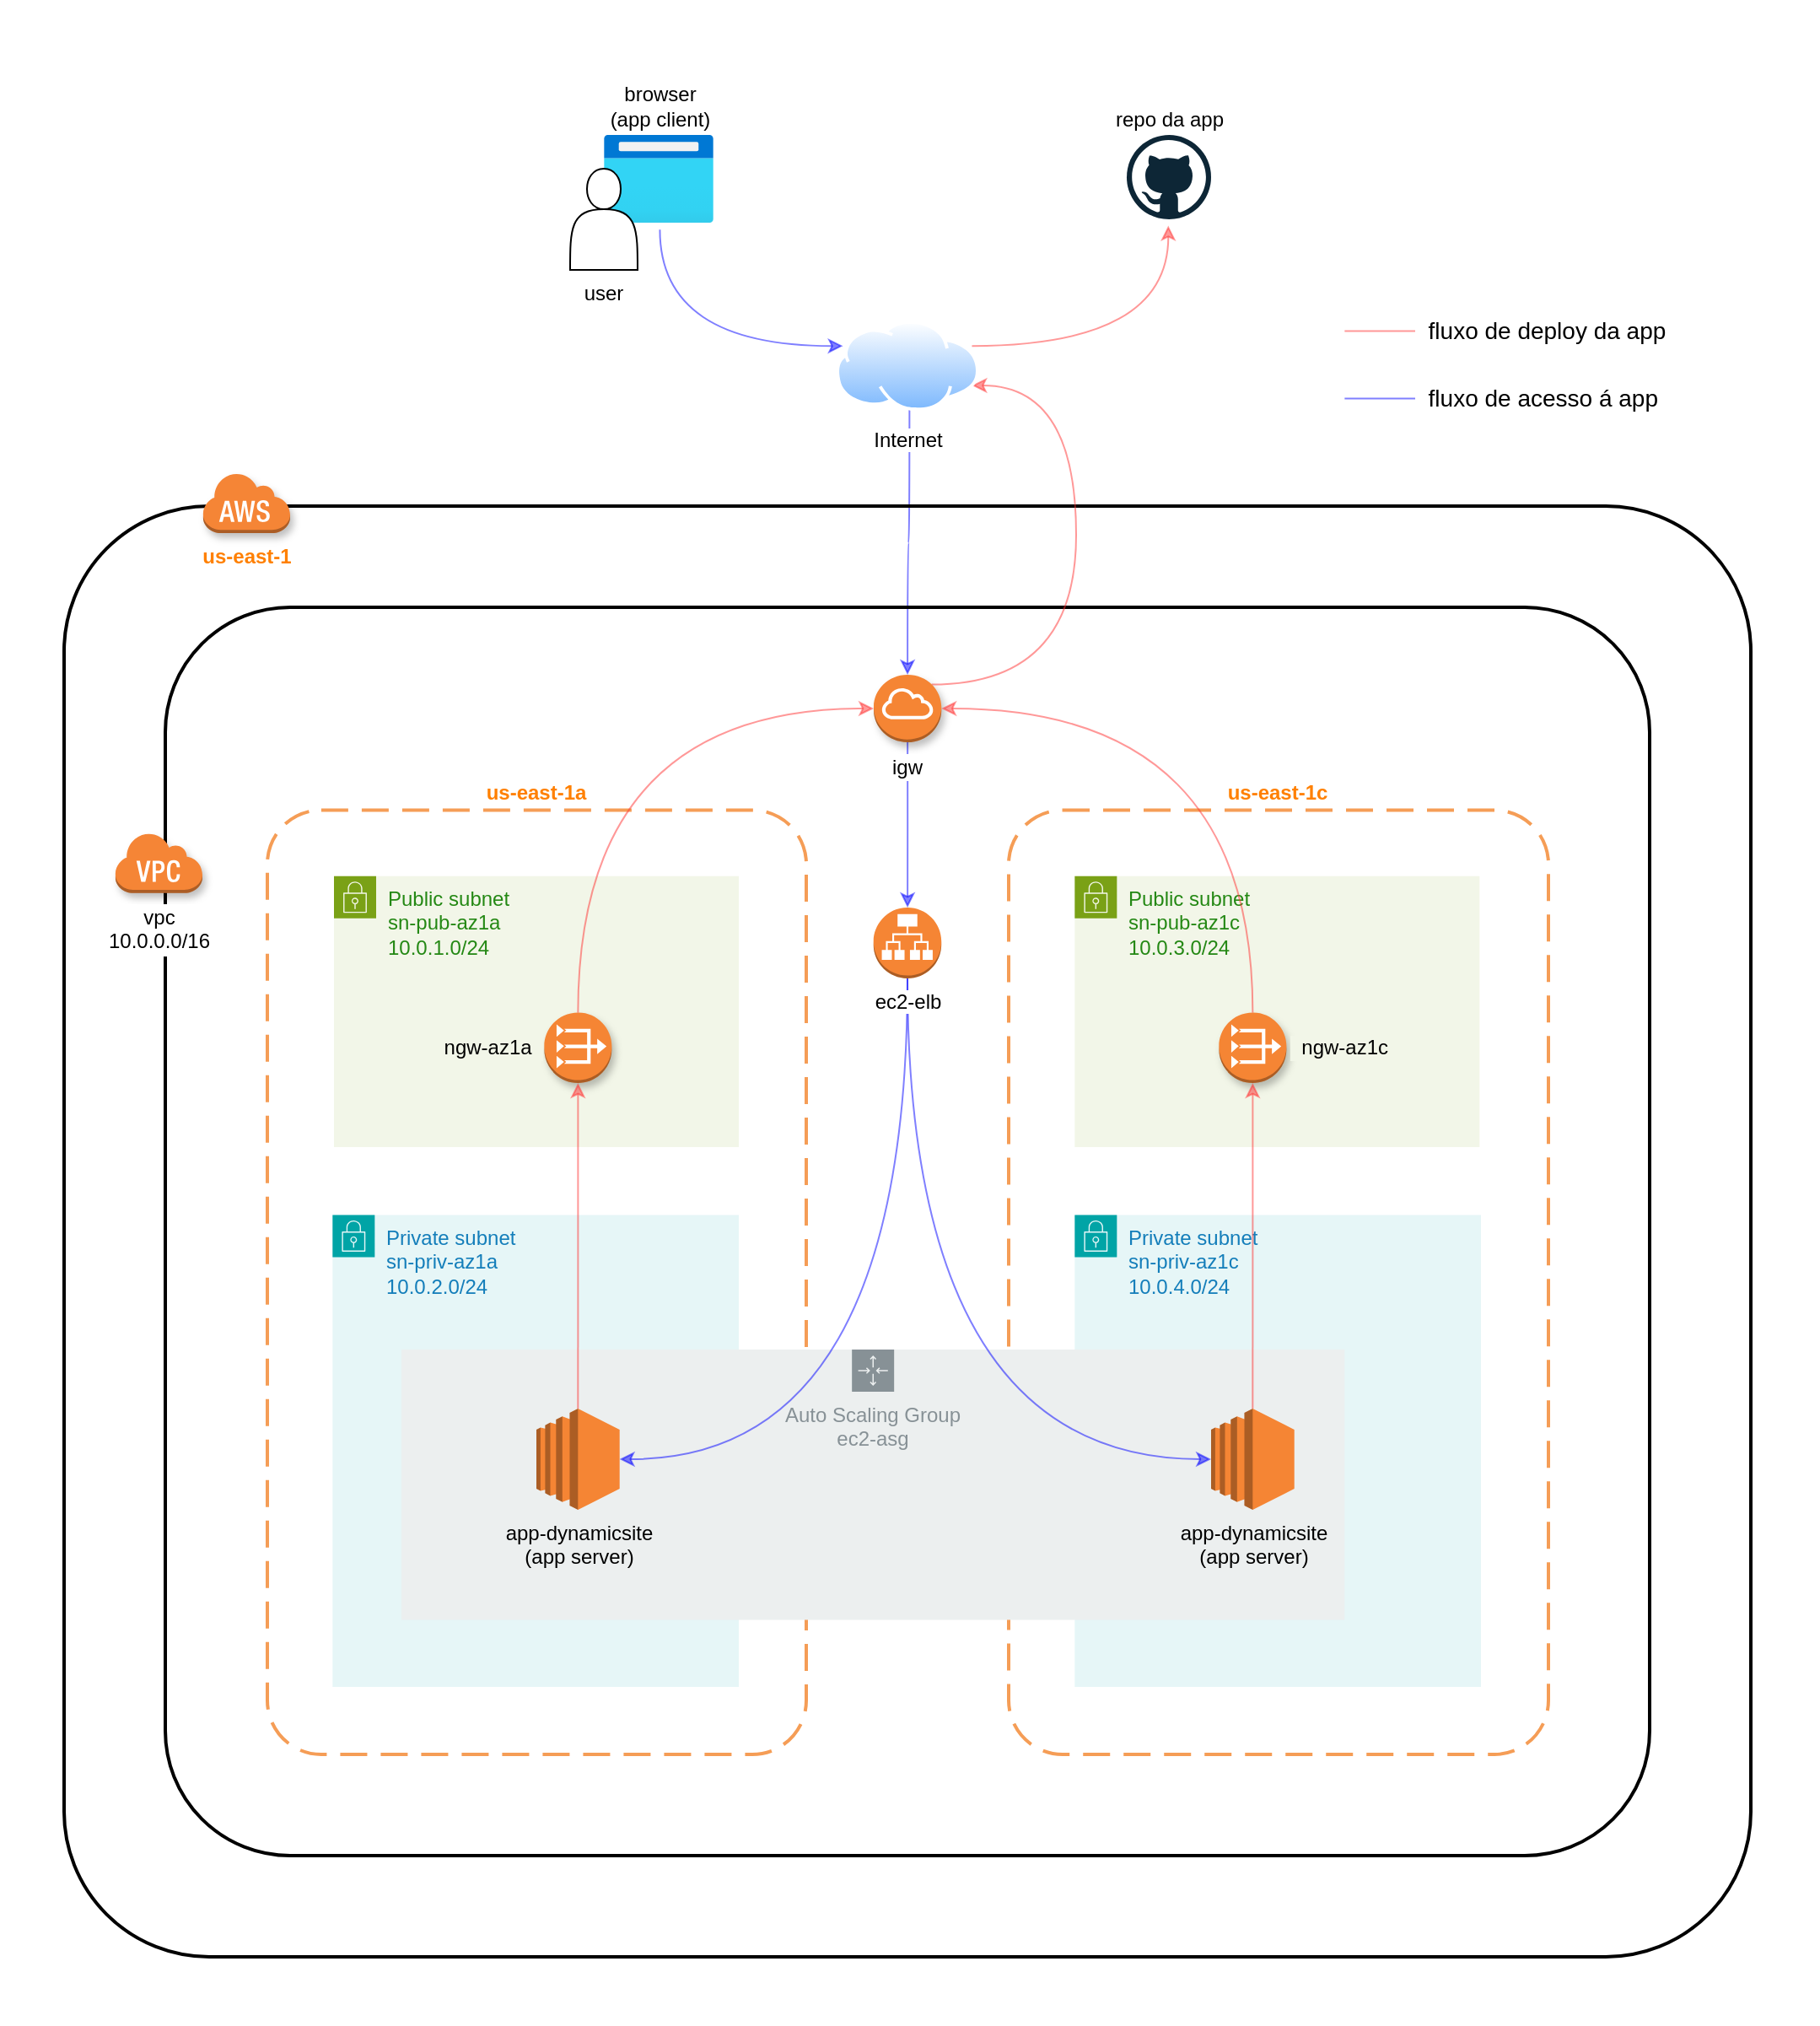 <mxfile version="24.4.0" type="device" pages="3">
  <diagram id="ek9SvoUbZJLgTX0v-QCz" name="diagram">
    <mxGraphModel dx="1587" dy="1625" grid="1" gridSize="10" guides="1" tooltips="1" connect="1" arrows="1" fold="1" page="1" pageScale="1" pageWidth="827" pageHeight="1169" math="0" shadow="0">
      <root>
        <mxCell id="0" />
        <mxCell id="1" parent="0" />
        <mxCell id="oE_vKOwjUFU0yLn5oKaH-2" value="" style="rounded=0;whiteSpace=wrap;html=1;strokeColor=none;" vertex="1" parent="1">
          <mxGeometry x="-718" y="-280" width="1078" height="1200" as="geometry" />
        </mxCell>
        <mxCell id="N_aPm0FDeAfyOkNH4oF6-164" style="edgeStyle=orthogonalEdgeStyle;rounded=0;orthogonalLoop=1;jettySize=auto;html=1;exitX=0.514;exitY=0.841;exitDx=0;exitDy=0;fillColor=#0050ef;startArrow=none;startFill=0;endArrow=classic;endFill=1;elbow=vertical;curved=1;strokeColor=#0000FF;exitPerimeter=0;opacity=50;" parent="1" source="N_aPm0FDeAfyOkNH4oF6-28" target="N_aPm0FDeAfyOkNH4oF6-17" edge="1">
          <mxGeometry relative="1" as="geometry">
            <mxPoint x="-600" y="283.992" as="sourcePoint" />
            <mxPoint x="-632.75" y="470.13" as="targetPoint" />
          </mxGeometry>
        </mxCell>
        <mxCell id="N_aPm0FDeAfyOkNH4oF6-1" value="" style="rounded=1;arcSize=10;dashed=0;fillColor=none;gradientColor=none;strokeWidth=2;" parent="1" vertex="1">
          <mxGeometry x="-680" y="20" width="1000" height="860" as="geometry" />
        </mxCell>
        <mxCell id="N_aPm0FDeAfyOkNH4oF6-2" value="" style="rounded=1;arcSize=10;dashed=0;fillColor=none;gradientColor=none;strokeWidth=2;" parent="1" vertex="1">
          <mxGeometry x="-620" y="80" width="880" height="740" as="geometry" />
        </mxCell>
        <mxCell id="N_aPm0FDeAfyOkNH4oF6-3" value="" style="rounded=1;arcSize=10;dashed=1;strokeColor=#F59D56;fillColor=none;gradientColor=none;dashPattern=8 4;strokeWidth=2;" parent="1" vertex="1">
          <mxGeometry x="-559.5" y="200.25" width="319.5" height="559.75" as="geometry" />
        </mxCell>
        <mxCell id="N_aPm0FDeAfyOkNH4oF6-5" value="" style="rounded=1;arcSize=10;dashed=1;strokeColor=#F59D56;fillColor=none;gradientColor=none;dashPattern=8 4;strokeWidth=2;" parent="1" vertex="1">
          <mxGeometry x="-120" y="200.25" width="320" height="559.75" as="geometry" />
        </mxCell>
        <mxCell id="N_aPm0FDeAfyOkNH4oF6-6" value="&lt;span&gt;vpc&lt;/span&gt;&lt;span&gt;&lt;br&gt;10.0.0.0/16&lt;/span&gt;" style="dashed=0;html=1;shape=mxgraph.aws3.virtual_private_cloud;fillColor=#F58536;gradientColor=none;dashed=0;labelPosition=center;verticalLabelPosition=bottom;align=center;verticalAlign=top;labelBackgroundColor=#ffffff;labelBorderColor=#FFFFFF;shadow=1;" parent="1" vertex="1">
          <mxGeometry x="-650" y="213.38" width="52" height="36" as="geometry" />
        </mxCell>
        <mxCell id="N_aPm0FDeAfyOkNH4oF6-7" value="&lt;font color=&quot;#ff8000&quot;&gt;&lt;b&gt;us-east-1&lt;/b&gt;&lt;/font&gt;" style="dashed=0;html=1;shape=mxgraph.aws3.cloud;fillColor=#F58536;gradientColor=none;dashed=0;shadow=1;labelPosition=center;verticalLabelPosition=bottom;align=center;verticalAlign=top;" parent="1" vertex="1">
          <mxGeometry x="-598" width="52" height="36" as="geometry" />
        </mxCell>
        <mxCell id="N_aPm0FDeAfyOkNH4oF6-11" value="us-east-1a" style="text;html=1;strokeColor=none;fillColor=none;align=center;verticalAlign=middle;whiteSpace=wrap;rounded=0;fontStyle=1;fontColor=#FF8000;" parent="1" vertex="1">
          <mxGeometry x="-560" y="180.25" width="320" height="20" as="geometry" />
        </mxCell>
        <mxCell id="N_aPm0FDeAfyOkNH4oF6-12" value="us-east-1c" style="text;html=1;strokeColor=none;fillColor=none;align=center;verticalAlign=middle;whiteSpace=wrap;rounded=0;fontStyle=1;fontColor=#FF8000;" parent="1" vertex="1">
          <mxGeometry x="-120.83" y="180.25" width="320.83" height="20" as="geometry" />
        </mxCell>
        <mxCell id="czcv2t2Blam9nqMaoSHN-26" style="edgeStyle=orthogonalEdgeStyle;rounded=0;orthogonalLoop=1;jettySize=auto;html=1;exitX=0.5;exitY=1;exitDx=0;exitDy=0;exitPerimeter=0;strokeColor=#0000FF;opacity=50;" edge="1" parent="1" source="N_aPm0FDeAfyOkNH4oF6-17" target="czcv2t2Blam9nqMaoSHN-11">
          <mxGeometry relative="1" as="geometry" />
        </mxCell>
        <mxCell id="czcv2t2Blam9nqMaoSHN-46" style="edgeStyle=orthogonalEdgeStyle;rounded=0;orthogonalLoop=1;jettySize=auto;html=1;exitX=0.855;exitY=0.145;exitDx=0;exitDy=0;exitPerimeter=0;entryX=1;entryY=0.75;entryDx=0;entryDy=0;curved=1;strokeColor=#FF3333;opacity=50;" edge="1" parent="1" source="N_aPm0FDeAfyOkNH4oF6-17" target="N_aPm0FDeAfyOkNH4oF6-28">
          <mxGeometry relative="1" as="geometry">
            <Array as="points">
              <mxPoint x="-80" y="126" />
              <mxPoint x="-80" y="-51" />
            </Array>
          </mxGeometry>
        </mxCell>
        <mxCell id="N_aPm0FDeAfyOkNH4oF6-17" value="&lt;span&gt;igw&lt;/span&gt;" style="outlineConnect=0;dashed=0;verticalLabelPosition=bottom;verticalAlign=top;align=center;html=1;shape=mxgraph.aws3.internet_gateway;fillColor=#F58534;gradientColor=none;fontColor=#000000;fontSize=12;labelBackgroundColor=#ffffff;whiteSpace=wrap;labelBorderColor=#FFFFFF;shadow=1;labelPosition=center;" parent="1" vertex="1">
          <mxGeometry x="-200" y="120" width="40.12" height="40" as="geometry" />
        </mxCell>
        <mxCell id="N_aPm0FDeAfyOkNH4oF6-28" value="Internet" style="aspect=fixed;perimeter=ellipsePerimeter;html=1;align=center;shadow=0;dashed=0;spacingTop=3;image;image=img/lib/active_directory/internet_cloud.svg;fontSize=12;fontColor=#000000;labelPosition=center;verticalLabelPosition=bottom;verticalAlign=top;" parent="1" vertex="1">
          <mxGeometry x="-222.5" y="-90" width="85" height="53.55" as="geometry" />
        </mxCell>
        <mxCell id="czcv2t2Blam9nqMaoSHN-6" value="Public subnet&lt;div&gt;&lt;div&gt;sn-pub-az1a&lt;/div&gt;&lt;div&gt;10.0.1.0/24&lt;/div&gt;&lt;/div&gt;" style="points=[[0,0],[0.25,0],[0.5,0],[0.75,0],[1,0],[1,0.25],[1,0.5],[1,0.75],[1,1],[0.75,1],[0.5,1],[0.25,1],[0,1],[0,0.75],[0,0.5],[0,0.25]];outlineConnect=0;gradientColor=none;html=1;whiteSpace=wrap;fontSize=12;fontStyle=0;container=1;pointerEvents=0;collapsible=0;recursiveResize=0;shape=mxgraph.aws4.group;grIcon=mxgraph.aws4.group_security_group;grStroke=0;strokeColor=#7AA116;fillColor=#F2F6E8;verticalAlign=top;align=left;spacingLeft=30;fontColor=#248814;dashed=0;" vertex="1" parent="1">
          <mxGeometry x="-520" y="239.38" width="240" height="160.62" as="geometry" />
        </mxCell>
        <mxCell id="czcv2t2Blam9nqMaoSHN-1" value="&amp;nbsp; ngw-az1a&amp;nbsp;&amp;nbsp;" style="outlineConnect=0;dashed=0;verticalLabelPosition=middle;verticalAlign=middle;align=right;html=1;shape=mxgraph.aws3.vpc_nat_gateway;fillColor=#F58534;gradientColor=none;strokeColor=#CCCCCC;labelBackgroundColor=#f2f6e8;labelBorderColor=none;shadow=1;labelPosition=left;" vertex="1" parent="czcv2t2Blam9nqMaoSHN-6">
          <mxGeometry x="124.67" y="80.86" width="40.02" height="41.76" as="geometry" />
        </mxCell>
        <mxCell id="czcv2t2Blam9nqMaoSHN-7" value="Public subnet&lt;div&gt;&lt;div&gt;sn-pub-az1c&lt;/div&gt;&lt;div&gt;10.0.3.0/24&lt;/div&gt;&lt;/div&gt;" style="points=[[0,0],[0.25,0],[0.5,0],[0.75,0],[1,0],[1,0.25],[1,0.5],[1,0.75],[1,1],[0.75,1],[0.5,1],[0.25,1],[0,1],[0,0.75],[0,0.5],[0,0.25]];outlineConnect=0;gradientColor=none;html=1;whiteSpace=wrap;fontSize=12;fontStyle=0;container=1;pointerEvents=0;collapsible=0;recursiveResize=0;shape=mxgraph.aws4.group;grIcon=mxgraph.aws4.group_security_group;grStroke=0;strokeColor=#7AA116;fillColor=#F2F6E8;verticalAlign=top;align=left;spacingLeft=30;fontColor=#248814;dashed=0;" vertex="1" parent="1">
          <mxGeometry x="-80.83" y="239.38" width="240" height="160.62" as="geometry" />
        </mxCell>
        <mxCell id="czcv2t2Blam9nqMaoSHN-8" value="&amp;nbsp; ngw-az1c&amp;nbsp;&amp;nbsp;" style="outlineConnect=0;dashed=0;verticalLabelPosition=middle;verticalAlign=middle;align=left;html=1;shape=mxgraph.aws3.vpc_nat_gateway;fillColor=#F58534;gradientColor=none;strokeColor=#CCCCCC;labelBackgroundColor=#f2f6e8;labelBorderColor=none;shadow=1;labelPosition=right;" vertex="1" parent="czcv2t2Blam9nqMaoSHN-7">
          <mxGeometry x="85.5" y="80.86" width="40.02" height="41.76" as="geometry" />
        </mxCell>
        <mxCell id="czcv2t2Blam9nqMaoSHN-9" value="Private subnet&lt;br&gt;&lt;div&gt;sn-priv-az1c&lt;/div&gt;&lt;div&gt;10.0.4.0/24&lt;/div&gt;" style="points=[[0,0],[0.25,0],[0.5,0],[0.75,0],[1,0],[1,0.25],[1,0.5],[1,0.75],[1,1],[0.75,1],[0.5,1],[0.25,1],[0,1],[0,0.75],[0,0.5],[0,0.25]];outlineConnect=0;gradientColor=none;html=1;whiteSpace=wrap;fontSize=12;fontStyle=0;container=1;pointerEvents=0;collapsible=0;recursiveResize=0;shape=mxgraph.aws4.group;grIcon=mxgraph.aws4.group_security_group;grStroke=0;strokeColor=#00A4A6;fillColor=#E6F6F7;verticalAlign=top;align=left;spacingLeft=30;fontColor=#147EBA;dashed=0;" vertex="1" parent="1">
          <mxGeometry x="-80.83" y="440.23" width="240.83" height="279.77" as="geometry" />
        </mxCell>
        <mxCell id="czcv2t2Blam9nqMaoSHN-10" value="Private subnet&lt;br&gt;&lt;div&gt;sn-priv-az1a&lt;/div&gt;&lt;div&gt;10.0.2.0/24&lt;/div&gt;" style="points=[[0,0],[0.25,0],[0.5,0],[0.75,0],[1,0],[1,0.25],[1,0.5],[1,0.75],[1,1],[0.75,1],[0.5,1],[0.25,1],[0,1],[0,0.75],[0,0.5],[0,0.25]];outlineConnect=0;gradientColor=none;html=1;whiteSpace=wrap;fontSize=12;fontStyle=0;container=1;pointerEvents=0;collapsible=0;recursiveResize=0;shape=mxgraph.aws4.group;grIcon=mxgraph.aws4.group_security_group;grStroke=0;strokeColor=#00A4A6;fillColor=#E6F6F7;verticalAlign=top;align=left;spacingLeft=30;fontColor=#147EBA;dashed=0;" vertex="1" parent="1">
          <mxGeometry x="-520.83" y="440.23" width="240.83" height="279.77" as="geometry" />
        </mxCell>
        <mxCell id="czcv2t2Blam9nqMaoSHN-15" value="Auto Scaling Group&lt;br&gt;ec2-asg" style="sketch=0;outlineConnect=0;gradientColor=none;html=1;whiteSpace=wrap;fontSize=12;fontStyle=0;shape=mxgraph.aws4.groupCenter;grIcon=mxgraph.aws4.group_auto_scaling_group;grStroke=0;strokeColor=#879196;fillColor=#ECEFEF;verticalAlign=top;align=center;fontColor=#879196;dashed=0;spacingTop=25;labelBorderColor=none;" vertex="1" parent="czcv2t2Blam9nqMaoSHN-10">
          <mxGeometry x="40.83" y="79.77" width="559.17" height="160.23" as="geometry" />
        </mxCell>
        <mxCell id="czcv2t2Blam9nqMaoSHN-21" value="app-dynamicsite&lt;br&gt;(app server)" style="outlineConnect=0;dashed=0;verticalLabelPosition=bottom;verticalAlign=top;align=center;html=1;shape=mxgraph.aws3.ec2;fillColor=#F58534;gradientColor=none;" vertex="1" parent="czcv2t2Blam9nqMaoSHN-10">
          <mxGeometry x="120.83" y="114.77" width="49.35" height="60" as="geometry" />
        </mxCell>
        <mxCell id="czcv2t2Blam9nqMaoSHN-27" style="edgeStyle=orthogonalEdgeStyle;rounded=0;orthogonalLoop=1;jettySize=auto;html=1;exitX=0.5;exitY=1;exitDx=0;exitDy=0;exitPerimeter=0;curved=1;strokeColor=#0000FF;entryX=1;entryY=0.5;entryDx=0;entryDy=0;entryPerimeter=0;opacity=50;" edge="1" parent="1" source="czcv2t2Blam9nqMaoSHN-11" target="czcv2t2Blam9nqMaoSHN-21">
          <mxGeometry relative="1" as="geometry" />
        </mxCell>
        <mxCell id="czcv2t2Blam9nqMaoSHN-28" style="edgeStyle=orthogonalEdgeStyle;rounded=0;orthogonalLoop=1;jettySize=auto;html=1;exitX=0.5;exitY=1;exitDx=0;exitDy=0;exitPerimeter=0;curved=1;strokeColor=#0000FF;entryX=0;entryY=0.5;entryDx=0;entryDy=0;entryPerimeter=0;opacity=50;" edge="1" parent="1" source="czcv2t2Blam9nqMaoSHN-11" target="czcv2t2Blam9nqMaoSHN-20">
          <mxGeometry relative="1" as="geometry" />
        </mxCell>
        <mxCell id="czcv2t2Blam9nqMaoSHN-11" value="&amp;nbsp; ec2-elb&amp;nbsp;&amp;nbsp;" style="outlineConnect=0;dashed=0;verticalLabelPosition=bottom;verticalAlign=top;align=center;html=1;shape=mxgraph.aws3.application_load_balancer;fillColor=#F58534;gradientColor=none;labelBackgroundColor=default;labelBorderColor=none;" vertex="1" parent="1">
          <mxGeometry x="-200.13" y="258" width="40.25" height="42" as="geometry" />
        </mxCell>
        <mxCell id="czcv2t2Blam9nqMaoSHN-22" value="browser&lt;br&gt;(app client)" style="image;aspect=fixed;html=1;points=[];align=center;fontSize=12;image=img/lib/azure2/general/Browser.svg;labelPosition=center;verticalLabelPosition=top;verticalAlign=bottom;" vertex="1" parent="1">
          <mxGeometry x="-360" y="-200" width="65" height="52" as="geometry" />
        </mxCell>
        <mxCell id="czcv2t2Blam9nqMaoSHN-20" value="app-dynamicsite&lt;br&gt;(app server)" style="outlineConnect=0;dashed=0;verticalLabelPosition=bottom;verticalAlign=top;align=center;html=1;shape=mxgraph.aws3.ec2;fillColor=#F58534;gradientColor=none;" vertex="1" parent="1">
          <mxGeometry y="555" width="49.35" height="60" as="geometry" />
        </mxCell>
        <mxCell id="czcv2t2Blam9nqMaoSHN-29" style="edgeStyle=orthogonalEdgeStyle;rounded=0;orthogonalLoop=1;jettySize=auto;html=1;exitX=0.5;exitY=0;exitDx=0;exitDy=0;exitPerimeter=0;entryX=0.5;entryY=1;entryDx=0;entryDy=0;entryPerimeter=0;curved=1;strokeColor=#FF3333;opacity=50;" edge="1" parent="1" source="czcv2t2Blam9nqMaoSHN-21" target="czcv2t2Blam9nqMaoSHN-1">
          <mxGeometry relative="1" as="geometry" />
        </mxCell>
        <mxCell id="czcv2t2Blam9nqMaoSHN-30" style="edgeStyle=orthogonalEdgeStyle;rounded=0;orthogonalLoop=1;jettySize=auto;html=1;exitX=0.5;exitY=0;exitDx=0;exitDy=0;exitPerimeter=0;entryX=0;entryY=0.5;entryDx=0;entryDy=0;entryPerimeter=0;curved=1;strokeColor=#FF3333;opacity=50;" edge="1" parent="1" source="czcv2t2Blam9nqMaoSHN-1" target="N_aPm0FDeAfyOkNH4oF6-17">
          <mxGeometry relative="1" as="geometry">
            <mxPoint x="-220" y="140" as="targetPoint" />
          </mxGeometry>
        </mxCell>
        <mxCell id="czcv2t2Blam9nqMaoSHN-34" style="edgeStyle=orthogonalEdgeStyle;rounded=0;orthogonalLoop=1;jettySize=auto;html=1;exitX=0.5;exitY=0;exitDx=0;exitDy=0;exitPerimeter=0;entryX=0.5;entryY=1;entryDx=0;entryDy=0;entryPerimeter=0;strokeColor=#FF3333;opacity=50;" edge="1" parent="1" source="czcv2t2Blam9nqMaoSHN-20" target="czcv2t2Blam9nqMaoSHN-8">
          <mxGeometry relative="1" as="geometry" />
        </mxCell>
        <mxCell id="czcv2t2Blam9nqMaoSHN-35" style="edgeStyle=orthogonalEdgeStyle;rounded=0;orthogonalLoop=1;jettySize=auto;html=1;exitX=0.5;exitY=0;exitDx=0;exitDy=0;exitPerimeter=0;entryX=1;entryY=0.5;entryDx=0;entryDy=0;entryPerimeter=0;curved=1;strokeColor=#FF3333;opacity=50;" edge="1" parent="1" source="czcv2t2Blam9nqMaoSHN-8" target="N_aPm0FDeAfyOkNH4oF6-17">
          <mxGeometry relative="1" as="geometry" />
        </mxCell>
        <mxCell id="czcv2t2Blam9nqMaoSHN-39" style="edgeStyle=orthogonalEdgeStyle;rounded=0;orthogonalLoop=1;jettySize=auto;html=1;exitX=0;exitY=0.25;exitDx=0;exitDy=0;entryX=0.511;entryY=1.08;entryDx=0;entryDy=0;entryPerimeter=0;curved=1;endArrow=none;endFill=0;startArrow=classic;startFill=1;strokeColor=#0000FF;opacity=50;" edge="1" parent="1" source="N_aPm0FDeAfyOkNH4oF6-28" target="czcv2t2Blam9nqMaoSHN-22">
          <mxGeometry relative="1" as="geometry" />
        </mxCell>
        <mxCell id="czcv2t2Blam9nqMaoSHN-42" value="repo da app" style="dashed=0;outlineConnect=0;html=1;align=center;labelPosition=center;verticalLabelPosition=top;verticalAlign=bottom;shape=mxgraph.weblogos.github" vertex="1" parent="1">
          <mxGeometry x="-50" y="-200" width="50" height="50" as="geometry" />
        </mxCell>
        <mxCell id="czcv2t2Blam9nqMaoSHN-43" style="edgeStyle=orthogonalEdgeStyle;rounded=0;orthogonalLoop=1;jettySize=auto;html=1;exitX=1;exitY=0.25;exitDx=0;exitDy=0;entryX=0.493;entryY=1.076;entryDx=0;entryDy=0;entryPerimeter=0;curved=1;strokeColor=#FF3333;opacity=50;" edge="1" parent="1" source="N_aPm0FDeAfyOkNH4oF6-28" target="czcv2t2Blam9nqMaoSHN-42">
          <mxGeometry relative="1" as="geometry" />
        </mxCell>
        <mxCell id="czcv2t2Blam9nqMaoSHN-44" value="&amp;nbsp; fluxo de deploy da app" style="endArrow=none;html=1;rounded=0;strokeColor=#FF3333;opacity=50;labelPosition=right;verticalLabelPosition=middle;align=left;verticalAlign=middle;fontSize=14;" edge="1" parent="1">
          <mxGeometry width="50" height="50" relative="1" as="geometry">
            <mxPoint x="79.17" y="-83.7" as="sourcePoint" />
            <mxPoint x="159.17" y="-83.7" as="targetPoint" />
          </mxGeometry>
        </mxCell>
        <mxCell id="czcv2t2Blam9nqMaoSHN-45" value="&amp;nbsp; fluxo de acesso á app" style="endArrow=none;html=1;rounded=0;strokeColor=#0000FF;opacity=50;labelPosition=right;verticalLabelPosition=middle;align=left;verticalAlign=middle;fontSize=14;" edge="1" parent="1">
          <mxGeometry width="50" height="50" relative="1" as="geometry">
            <mxPoint x="79.17" y="-43.7" as="sourcePoint" />
            <mxPoint x="159.17" y="-43.7" as="targetPoint" />
          </mxGeometry>
        </mxCell>
        <mxCell id="czcv2t2Blam9nqMaoSHN-48" value="user" style="shape=actor;whiteSpace=wrap;html=1;labelPosition=center;verticalLabelPosition=bottom;align=center;verticalAlign=top;" vertex="1" parent="1">
          <mxGeometry x="-380" y="-180" width="40" height="60" as="geometry" />
        </mxCell>
      </root>
    </mxGraphModel>
  </diagram>
  <diagram name="routing tables" id="kyj1cYiUmhXuLhR_BJFE">
    <mxGraphModel dx="388" dy="233" grid="1" gridSize="10" guides="1" tooltips="1" connect="1" arrows="1" fold="1" page="1" pageScale="1" pageWidth="827" pageHeight="1169" math="0" shadow="0">
      <root>
        <mxCell id="8iGOETWJiU1CDV56lgPj-0" />
        <mxCell id="8iGOETWJiU1CDV56lgPj-1" parent="8iGOETWJiU1CDV56lgPj-0" />
        <mxCell id="M6JEdIUTC6ZUlSv-W866-0" value="" style="rounded=0;whiteSpace=wrap;html=1;strokeColor=none;" vertex="1" parent="8iGOETWJiU1CDV56lgPj-1">
          <mxGeometry x="360" y="160" width="520" height="360" as="geometry" />
        </mxCell>
        <mxCell id="8iGOETWJiU1CDV56lgPj-15" value="Subnet Public &lt;br&gt;Routing Table" style="text;html=1;strokeColor=none;fillColor=none;align=left;verticalAlign=middle;whiteSpace=wrap;rounded=1;fontStyle=1;shadow=1;sketch=0;glass=0;" vertex="1" parent="8iGOETWJiU1CDV56lgPj-1">
          <mxGeometry x="400" y="200.25" width="160" height="39.75" as="geometry" />
        </mxCell>
        <mxCell id="8iGOETWJiU1CDV56lgPj-17" value="rt-pub" style="shape=table;startSize=40;container=1;collapsible=1;childLayout=tableLayout;fixedRows=1;rowLines=0;fontStyle=1;align=center;resizeLast=1;fillColor=#f5f5f5;strokeColor=#CCCCCC;spacingLeft=0;fontColor=#666666;" vertex="1" parent="8iGOETWJiU1CDV56lgPj-1">
          <mxGeometry x="400" y="240" width="200" height="100" as="geometry">
            <mxRectangle x="1010" y="180" width="60" height="30" as="alternateBounds" />
          </mxGeometry>
        </mxCell>
        <mxCell id="8iGOETWJiU1CDV56lgPj-18" value="" style="shape=partialRectangle;collapsible=0;dropTarget=0;pointerEvents=0;fillColor=#f5f5f5;top=0;left=0;bottom=1;right=0;points=[[0,0.5],[1,0.5]];portConstraint=eastwest;strokeColor=#CCCCCC;align=center;spacingLeft=0;fontColor=#666666;textOpacity=50;" vertex="1" parent="8iGOETWJiU1CDV56lgPj-17">
          <mxGeometry y="40" width="200" height="40" as="geometry" />
        </mxCell>
        <mxCell id="8iGOETWJiU1CDV56lgPj-19" value="destino" style="shape=partialRectangle;connectable=0;fillColor=none;top=0;left=0;bottom=0;right=0;fontStyle=1;overflow=hidden;strokeColor=#CCCCCC;align=center;spacingLeft=0;fontColor=#666666;" vertex="1" parent="8iGOETWJiU1CDV56lgPj-18">
          <mxGeometry width="80" height="40" as="geometry">
            <mxRectangle width="80" height="40" as="alternateBounds" />
          </mxGeometry>
        </mxCell>
        <mxCell id="8iGOETWJiU1CDV56lgPj-20" value="caminho" style="shape=partialRectangle;connectable=0;fillColor=none;top=0;left=0;bottom=0;right=0;align=center;spacingLeft=0;fontStyle=1;overflow=hidden;strokeColor=#CCCCCC;fontColor=#666666;" vertex="1" parent="8iGOETWJiU1CDV56lgPj-18">
          <mxGeometry x="80" width="120" height="40" as="geometry">
            <mxRectangle width="120" height="40" as="alternateBounds" />
          </mxGeometry>
        </mxCell>
        <mxCell id="8iGOETWJiU1CDV56lgPj-21" value="" style="shape=partialRectangle;collapsible=0;dropTarget=0;pointerEvents=0;fillColor=none;top=0;left=0;bottom=1;right=0;points=[[0,0.5],[1,0.5]];portConstraint=eastwest;strokeColor=#CCCCCC;align=center;spacingLeft=0;fontColor=#666666;" vertex="1" parent="8iGOETWJiU1CDV56lgPj-17">
          <mxGeometry y="80" width="200" height="20" as="geometry" />
        </mxCell>
        <mxCell id="8iGOETWJiU1CDV56lgPj-22" value="0.0.0.0/0" style="shape=partialRectangle;connectable=0;fillColor=none;top=0;left=0;bottom=0;right=0;fontStyle=1;overflow=hidden;strokeColor=#CCCCCC;align=center;spacingLeft=0;fontColor=#666666;" vertex="1" parent="8iGOETWJiU1CDV56lgPj-21">
          <mxGeometry width="80" height="20" as="geometry">
            <mxRectangle width="80" height="20" as="alternateBounds" />
          </mxGeometry>
        </mxCell>
        <mxCell id="8iGOETWJiU1CDV56lgPj-23" value="igw" style="shape=partialRectangle;connectable=0;fillColor=none;top=0;left=0;bottom=0;right=0;align=center;spacingLeft=0;fontStyle=1;overflow=hidden;strokeColor=#CCCCCC;fontColor=#666666;" vertex="1" parent="8iGOETWJiU1CDV56lgPj-21">
          <mxGeometry x="80" width="120" height="20" as="geometry">
            <mxRectangle width="120" height="20" as="alternateBounds" />
          </mxGeometry>
        </mxCell>
        <mxCell id="8iGOETWJiU1CDV56lgPj-73" value="rt-priv-az1a" style="shape=table;startSize=40;container=1;collapsible=1;childLayout=tableLayout;fixedRows=1;rowLines=0;fontStyle=1;align=center;resizeLast=1;fillColor=#f5f5f5;strokeColor=#CCCCCC;spacingLeft=0;fontColor=#666666;" vertex="1" parent="8iGOETWJiU1CDV56lgPj-1">
          <mxGeometry x="640" y="240.02" width="200" height="100" as="geometry">
            <mxRectangle x="1010" y="180" width="60" height="30" as="alternateBounds" />
          </mxGeometry>
        </mxCell>
        <mxCell id="8iGOETWJiU1CDV56lgPj-74" value="" style="shape=partialRectangle;collapsible=0;dropTarget=0;pointerEvents=0;fillColor=#f5f5f5;top=0;left=0;bottom=1;right=0;points=[[0,0.5],[1,0.5]];portConstraint=eastwest;strokeColor=#CCCCCC;align=center;spacingLeft=0;fontColor=#666666;textOpacity=50;" vertex="1" parent="8iGOETWJiU1CDV56lgPj-73">
          <mxGeometry y="40" width="200" height="40" as="geometry" />
        </mxCell>
        <mxCell id="8iGOETWJiU1CDV56lgPj-75" value="destino" style="shape=partialRectangle;connectable=0;fillColor=none;top=0;left=0;bottom=0;right=0;fontStyle=1;overflow=hidden;strokeColor=#CCCCCC;align=center;spacingLeft=0;fontColor=#666666;" vertex="1" parent="8iGOETWJiU1CDV56lgPj-74">
          <mxGeometry width="80" height="40" as="geometry">
            <mxRectangle width="80" height="40" as="alternateBounds" />
          </mxGeometry>
        </mxCell>
        <mxCell id="8iGOETWJiU1CDV56lgPj-76" value="caminho" style="shape=partialRectangle;connectable=0;fillColor=none;top=0;left=0;bottom=0;right=0;align=center;spacingLeft=0;fontStyle=1;overflow=hidden;strokeColor=#CCCCCC;fontColor=#666666;" vertex="1" parent="8iGOETWJiU1CDV56lgPj-74">
          <mxGeometry x="80" width="120" height="40" as="geometry">
            <mxRectangle width="120" height="40" as="alternateBounds" />
          </mxGeometry>
        </mxCell>
        <mxCell id="8iGOETWJiU1CDV56lgPj-77" value="" style="shape=partialRectangle;collapsible=0;dropTarget=0;pointerEvents=0;fillColor=none;top=0;left=0;bottom=1;right=0;points=[[0,0.5],[1,0.5]];portConstraint=eastwest;strokeColor=#CCCCCC;align=center;spacingLeft=0;fontColor=#666666;" vertex="1" parent="8iGOETWJiU1CDV56lgPj-73">
          <mxGeometry y="80" width="200" height="20" as="geometry" />
        </mxCell>
        <mxCell id="8iGOETWJiU1CDV56lgPj-78" value="0.0.0.0/0" style="shape=partialRectangle;connectable=0;fillColor=none;top=0;left=0;bottom=0;right=0;fontStyle=1;overflow=hidden;strokeColor=#CCCCCC;align=center;spacingLeft=0;fontColor=#666666;" vertex="1" parent="8iGOETWJiU1CDV56lgPj-77">
          <mxGeometry width="80" height="20" as="geometry">
            <mxRectangle width="80" height="20" as="alternateBounds" />
          </mxGeometry>
        </mxCell>
        <mxCell id="8iGOETWJiU1CDV56lgPj-79" value="ngw-az1a" style="shape=partialRectangle;connectable=0;fillColor=none;top=0;left=0;bottom=0;right=0;align=center;spacingLeft=0;fontStyle=1;overflow=hidden;strokeColor=#CCCCCC;fontColor=#666666;" vertex="1" parent="8iGOETWJiU1CDV56lgPj-77">
          <mxGeometry x="80" width="120" height="20" as="geometry">
            <mxRectangle width="120" height="20" as="alternateBounds" />
          </mxGeometry>
        </mxCell>
        <mxCell id="8iGOETWJiU1CDV56lgPj-80" value="rt-priv-az1c" style="shape=table;startSize=40;container=1;collapsible=1;childLayout=tableLayout;fixedRows=1;rowLines=0;fontStyle=1;align=center;resizeLast=1;fillColor=#f5f5f5;strokeColor=#CCCCCC;spacingLeft=0;fontColor=#666666;" vertex="1" parent="8iGOETWJiU1CDV56lgPj-1">
          <mxGeometry x="640" y="380.02" width="200" height="100" as="geometry">
            <mxRectangle x="1010" y="180" width="60" height="30" as="alternateBounds" />
          </mxGeometry>
        </mxCell>
        <mxCell id="8iGOETWJiU1CDV56lgPj-81" value="" style="shape=partialRectangle;collapsible=0;dropTarget=0;pointerEvents=0;fillColor=#f5f5f5;top=0;left=0;bottom=1;right=0;points=[[0,0.5],[1,0.5]];portConstraint=eastwest;strokeColor=#CCCCCC;align=center;spacingLeft=0;fontColor=#666666;textOpacity=50;" vertex="1" parent="8iGOETWJiU1CDV56lgPj-80">
          <mxGeometry y="40" width="200" height="40" as="geometry" />
        </mxCell>
        <mxCell id="8iGOETWJiU1CDV56lgPj-82" value="destino" style="shape=partialRectangle;connectable=0;fillColor=none;top=0;left=0;bottom=0;right=0;fontStyle=1;overflow=hidden;strokeColor=#CCCCCC;align=center;spacingLeft=0;fontColor=#666666;" vertex="1" parent="8iGOETWJiU1CDV56lgPj-81">
          <mxGeometry width="80" height="40" as="geometry">
            <mxRectangle width="80" height="40" as="alternateBounds" />
          </mxGeometry>
        </mxCell>
        <mxCell id="8iGOETWJiU1CDV56lgPj-83" value="caminho" style="shape=partialRectangle;connectable=0;fillColor=none;top=0;left=0;bottom=0;right=0;align=center;spacingLeft=0;fontStyle=1;overflow=hidden;strokeColor=#CCCCCC;fontColor=#666666;" vertex="1" parent="8iGOETWJiU1CDV56lgPj-81">
          <mxGeometry x="80" width="120" height="40" as="geometry">
            <mxRectangle width="120" height="40" as="alternateBounds" />
          </mxGeometry>
        </mxCell>
        <mxCell id="8iGOETWJiU1CDV56lgPj-84" value="" style="shape=partialRectangle;collapsible=0;dropTarget=0;pointerEvents=0;fillColor=none;top=0;left=0;bottom=1;right=0;points=[[0,0.5],[1,0.5]];portConstraint=eastwest;strokeColor=#CCCCCC;align=center;spacingLeft=0;fontColor=#666666;" vertex="1" parent="8iGOETWJiU1CDV56lgPj-80">
          <mxGeometry y="80" width="200" height="20" as="geometry" />
        </mxCell>
        <mxCell id="8iGOETWJiU1CDV56lgPj-85" value="0.0.0.0/0" style="shape=partialRectangle;connectable=0;fillColor=none;top=0;left=0;bottom=0;right=0;fontStyle=1;overflow=hidden;strokeColor=#CCCCCC;align=center;spacingLeft=0;fontColor=#666666;" vertex="1" parent="8iGOETWJiU1CDV56lgPj-84">
          <mxGeometry width="80" height="20" as="geometry">
            <mxRectangle width="80" height="20" as="alternateBounds" />
          </mxGeometry>
        </mxCell>
        <mxCell id="8iGOETWJiU1CDV56lgPj-86" value="ngw-az1c" style="shape=partialRectangle;connectable=0;fillColor=none;top=0;left=0;bottom=0;right=0;align=center;spacingLeft=0;fontStyle=1;overflow=hidden;strokeColor=#CCCCCC;fontColor=#666666;" vertex="1" parent="8iGOETWJiU1CDV56lgPj-84">
          <mxGeometry x="80" width="120" height="20" as="geometry">
            <mxRectangle width="120" height="20" as="alternateBounds" />
          </mxGeometry>
        </mxCell>
        <mxCell id="8iGOETWJiU1CDV56lgPj-87" value="Subnets Private&lt;br&gt;Routing Tables" style="text;html=1;strokeColor=none;fillColor=none;align=left;verticalAlign=middle;whiteSpace=wrap;rounded=1;fontStyle=1;shadow=1;sketch=0;glass=0;" vertex="1" parent="8iGOETWJiU1CDV56lgPj-1">
          <mxGeometry x="640" y="200.25" width="160" height="39.77" as="geometry" />
        </mxCell>
      </root>
    </mxGraphModel>
  </diagram>
  <diagram name="security groups" id="5eVh9hAXj93RTuV-kYy0">
    <mxGraphModel dx="874" dy="524" grid="1" gridSize="10" guides="1" tooltips="1" connect="1" arrows="1" fold="1" page="1" pageScale="1" pageWidth="827" pageHeight="1169" math="0" shadow="0">
      <root>
        <mxCell id="WW5T9JLG973O8o0cN4ng-0" />
        <mxCell id="WW5T9JLG973O8o0cN4ng-1" parent="WW5T9JLG973O8o0cN4ng-0" />
        <mxCell id="R4G3e41aNLVJcjIVt3yV-0" value="" style="rounded=0;whiteSpace=wrap;html=1;strokeColor=none;" vertex="1" parent="WW5T9JLG973O8o0cN4ng-1">
          <mxGeometry x="600" y="160" width="600" height="240" as="geometry" />
        </mxCell>
        <mxCell id="WW5T9JLG973O8o0cN4ng-3" value="Load Balancer&lt;br&gt;Security Group" style="text;html=1;strokeColor=none;fillColor=none;align=left;verticalAlign=middle;whiteSpace=wrap;rounded=1;fontStyle=1;shadow=1;sketch=0;glass=0;" vertex="1" parent="WW5T9JLG973O8o0cN4ng-1">
          <mxGeometry x="640" y="200.25" width="240" height="39.75" as="geometry" />
        </mxCell>
        <mxCell id="WW5T9JLG973O8o0cN4ng-11" value="sg-elb" style="shape=table;html=1;whiteSpace=wrap;startSize=40;container=1;collapsible=0;childLayout=tableLayout;strokeColor=#CCCCCC;fillColor=#f5f5f5;align=center;fontStyle=1;spacingLeft=0;fontColor=#666666;gradientColor=none;" vertex="1" parent="WW5T9JLG973O8o0cN4ng-1">
          <mxGeometry x="640" y="240" width="240" height="119.75" as="geometry" />
        </mxCell>
        <mxCell id="WW5T9JLG973O8o0cN4ng-12" value="" style="shape=partialRectangle;html=1;whiteSpace=wrap;collapsible=0;dropTarget=0;pointerEvents=0;fillColor=#f5f5f5;top=0;left=0;bottom=0;right=0;points=[[0,0.5],[1,0.5]];portConstraint=eastwest;spacingLeft=0;align=center;fontColor=#666666;labelBackgroundColor=#f5f5f5;" vertex="1" parent="WW5T9JLG973O8o0cN4ng-11">
          <mxGeometry y="40" width="240" height="40" as="geometry" />
        </mxCell>
        <mxCell id="WW5T9JLG973O8o0cN4ng-13" value="&lt;span style=&quot;font-weight: 700;&quot;&gt;protocol&lt;/span&gt;" style="shape=partialRectangle;html=1;whiteSpace=wrap;connectable=0;fillColor=none;top=0;left=0;bottom=0;right=0;overflow=hidden;spacingLeft=0;align=center;fontColor=#666666;" vertex="1" parent="WW5T9JLG973O8o0cN4ng-12">
          <mxGeometry width="80" height="40" as="geometry">
            <mxRectangle width="80" height="40" as="alternateBounds" />
          </mxGeometry>
        </mxCell>
        <mxCell id="WW5T9JLG973O8o0cN4ng-14" value="&lt;span style=&quot;font-weight: 700;&quot;&gt;ingress&lt;/span&gt;" style="shape=partialRectangle;html=1;whiteSpace=wrap;connectable=0;fillColor=none;top=0;left=0;bottom=0;right=0;overflow=hidden;spacingLeft=0;align=center;fontColor=#666666;" vertex="1" parent="WW5T9JLG973O8o0cN4ng-12">
          <mxGeometry x="80" width="80" height="40" as="geometry">
            <mxRectangle width="80" height="40" as="alternateBounds" />
          </mxGeometry>
        </mxCell>
        <mxCell id="WW5T9JLG973O8o0cN4ng-15" value="&lt;span style=&quot;font-weight: 700;&quot;&gt;egress&lt;/span&gt;" style="shape=partialRectangle;html=1;whiteSpace=wrap;connectable=0;fillColor=none;top=0;left=0;bottom=0;right=0;overflow=hidden;spacingLeft=0;align=center;fontColor=#666666;labelBackgroundColor=none;" vertex="1" parent="WW5T9JLG973O8o0cN4ng-12">
          <mxGeometry x="160" width="80" height="40" as="geometry">
            <mxRectangle width="80" height="40" as="alternateBounds" />
          </mxGeometry>
        </mxCell>
        <mxCell id="WW5T9JLG973O8o0cN4ng-16" value="" style="shape=partialRectangle;html=1;whiteSpace=wrap;collapsible=0;dropTarget=0;pointerEvents=0;fillColor=none;top=0;left=0;bottom=0;right=0;points=[[0,0.5],[1,0.5]];portConstraint=eastwest;spacingLeft=0;align=center;fontColor=#666666;" vertex="1" parent="WW5T9JLG973O8o0cN4ng-11">
          <mxGeometry y="80" width="240" height="20" as="geometry" />
        </mxCell>
        <mxCell id="WW5T9JLG973O8o0cN4ng-17" value="&lt;span style=&quot;font-weight: 700;&quot;&gt;http&lt;/span&gt;" style="shape=partialRectangle;html=1;whiteSpace=wrap;connectable=0;fillColor=none;top=0;left=0;bottom=0;right=0;overflow=hidden;spacingLeft=0;align=center;fontColor=#666666;" vertex="1" parent="WW5T9JLG973O8o0cN4ng-16">
          <mxGeometry width="80" height="20" as="geometry">
            <mxRectangle width="80" height="20" as="alternateBounds" />
          </mxGeometry>
        </mxCell>
        <mxCell id="WW5T9JLG973O8o0cN4ng-18" value="&lt;span style=&quot;font-weight: 700;&quot;&gt;0.0.0.0/0&lt;/span&gt;" style="shape=partialRectangle;html=1;whiteSpace=wrap;connectable=0;fillColor=none;top=0;left=0;bottom=0;right=0;overflow=hidden;spacingLeft=0;align=center;fontColor=#666666;" vertex="1" parent="WW5T9JLG973O8o0cN4ng-16">
          <mxGeometry x="80" width="80" height="20" as="geometry">
            <mxRectangle width="80" height="20" as="alternateBounds" />
          </mxGeometry>
        </mxCell>
        <mxCell id="WW5T9JLG973O8o0cN4ng-19" value="-" style="shape=partialRectangle;html=1;whiteSpace=wrap;connectable=0;fillColor=none;top=0;left=0;bottom=0;right=0;overflow=hidden;spacingLeft=0;align=center;fontColor=#666666;" vertex="1" parent="WW5T9JLG973O8o0cN4ng-16">
          <mxGeometry x="160" width="80" height="20" as="geometry">
            <mxRectangle width="80" height="20" as="alternateBounds" />
          </mxGeometry>
        </mxCell>
        <mxCell id="WW5T9JLG973O8o0cN4ng-20" value="" style="shape=partialRectangle;html=1;whiteSpace=wrap;collapsible=0;dropTarget=0;pointerEvents=0;fillColor=none;top=0;left=0;bottom=0;right=0;points=[[0,0.5],[1,0.5]];portConstraint=eastwest;spacingLeft=0;align=center;fontColor=#666666;" vertex="1" parent="WW5T9JLG973O8o0cN4ng-11">
          <mxGeometry y="100" width="240" height="20" as="geometry" />
        </mxCell>
        <mxCell id="WW5T9JLG973O8o0cN4ng-21" value="&lt;span style=&quot;font-weight: 700;&quot;&gt;all trafic&lt;/span&gt;" style="shape=partialRectangle;html=1;whiteSpace=wrap;connectable=0;fillColor=none;top=0;left=0;bottom=0;right=0;overflow=hidden;spacingLeft=0;align=center;fontColor=#666666;" vertex="1" parent="WW5T9JLG973O8o0cN4ng-20">
          <mxGeometry width="80" height="20" as="geometry">
            <mxRectangle width="80" height="20" as="alternateBounds" />
          </mxGeometry>
        </mxCell>
        <mxCell id="WW5T9JLG973O8o0cN4ng-22" value="&lt;span style=&quot;font-weight: 700;&quot;&gt;-&lt;/span&gt;" style="shape=partialRectangle;html=1;whiteSpace=wrap;connectable=0;fillColor=none;top=0;left=0;bottom=0;right=0;overflow=hidden;spacingLeft=0;align=center;fontColor=#666666;" vertex="1" parent="WW5T9JLG973O8o0cN4ng-20">
          <mxGeometry x="80" width="80" height="20" as="geometry">
            <mxRectangle width="80" height="20" as="alternateBounds" />
          </mxGeometry>
        </mxCell>
        <mxCell id="WW5T9JLG973O8o0cN4ng-23" value="&lt;span style=&quot;font-weight: 700;&quot;&gt;0.0.0.0/0&lt;/span&gt;" style="shape=partialRectangle;html=1;whiteSpace=wrap;connectable=0;fillColor=none;top=0;left=0;bottom=0;right=0;overflow=hidden;spacingLeft=0;align=center;fontColor=#666666;" vertex="1" parent="WW5T9JLG973O8o0cN4ng-20">
          <mxGeometry x="160" width="80" height="20" as="geometry">
            <mxRectangle width="80" height="20" as="alternateBounds" />
          </mxGeometry>
        </mxCell>
        <mxCell id="WW5T9JLG973O8o0cN4ng-24" value="sg-ec2" style="shape=table;html=1;whiteSpace=wrap;startSize=40;container=1;collapsible=0;childLayout=tableLayout;strokeColor=#CCCCCC;fillColor=#f5f5f5;align=center;fontStyle=1;spacingLeft=0;fontColor=#666666;gradientColor=none;" vertex="1" parent="WW5T9JLG973O8o0cN4ng-1">
          <mxGeometry x="920" y="240.02" width="240" height="119.75" as="geometry" />
        </mxCell>
        <mxCell id="WW5T9JLG973O8o0cN4ng-25" value="" style="shape=partialRectangle;html=1;whiteSpace=wrap;collapsible=0;dropTarget=0;pointerEvents=0;fillColor=#f5f5f5;top=0;left=0;bottom=0;right=0;points=[[0,0.5],[1,0.5]];portConstraint=eastwest;spacingLeft=0;align=center;fontColor=#666666;labelBackgroundColor=#f5f5f5;" vertex="1" parent="WW5T9JLG973O8o0cN4ng-24">
          <mxGeometry y="40" width="240" height="40" as="geometry" />
        </mxCell>
        <mxCell id="WW5T9JLG973O8o0cN4ng-26" value="&lt;span style=&quot;font-weight: 700;&quot;&gt;protocol&lt;/span&gt;" style="shape=partialRectangle;html=1;whiteSpace=wrap;connectable=0;fillColor=none;top=0;left=0;bottom=0;right=0;overflow=hidden;spacingLeft=0;align=center;fontColor=#666666;" vertex="1" parent="WW5T9JLG973O8o0cN4ng-25">
          <mxGeometry width="80" height="40" as="geometry">
            <mxRectangle width="80" height="40" as="alternateBounds" />
          </mxGeometry>
        </mxCell>
        <mxCell id="WW5T9JLG973O8o0cN4ng-27" value="&lt;span style=&quot;font-weight: 700;&quot;&gt;ingress&lt;/span&gt;" style="shape=partialRectangle;html=1;whiteSpace=wrap;connectable=0;fillColor=none;top=0;left=0;bottom=0;right=0;overflow=hidden;spacingLeft=0;align=center;fontColor=#666666;" vertex="1" parent="WW5T9JLG973O8o0cN4ng-25">
          <mxGeometry x="80" width="80" height="40" as="geometry">
            <mxRectangle width="80" height="40" as="alternateBounds" />
          </mxGeometry>
        </mxCell>
        <mxCell id="WW5T9JLG973O8o0cN4ng-28" value="&lt;span style=&quot;font-weight: 700;&quot;&gt;egress&lt;/span&gt;" style="shape=partialRectangle;html=1;whiteSpace=wrap;connectable=0;fillColor=none;top=0;left=0;bottom=0;right=0;overflow=hidden;spacingLeft=0;align=center;fontColor=#666666;labelBackgroundColor=none;" vertex="1" parent="WW5T9JLG973O8o0cN4ng-25">
          <mxGeometry x="160" width="80" height="40" as="geometry">
            <mxRectangle width="80" height="40" as="alternateBounds" />
          </mxGeometry>
        </mxCell>
        <mxCell id="WW5T9JLG973O8o0cN4ng-29" value="" style="shape=partialRectangle;html=1;whiteSpace=wrap;collapsible=0;dropTarget=0;pointerEvents=0;fillColor=none;top=0;left=0;bottom=0;right=0;points=[[0,0.5],[1,0.5]];portConstraint=eastwest;spacingLeft=0;align=center;fontColor=#666666;" vertex="1" parent="WW5T9JLG973O8o0cN4ng-24">
          <mxGeometry y="80" width="240" height="20" as="geometry" />
        </mxCell>
        <mxCell id="WW5T9JLG973O8o0cN4ng-30" value="&lt;span style=&quot;font-weight: 700;&quot;&gt;http&lt;/span&gt;" style="shape=partialRectangle;html=1;whiteSpace=wrap;connectable=0;fillColor=none;top=0;left=0;bottom=0;right=0;overflow=hidden;spacingLeft=0;align=center;fontColor=#666666;" vertex="1" parent="WW5T9JLG973O8o0cN4ng-29">
          <mxGeometry width="80" height="20" as="geometry">
            <mxRectangle width="80" height="20" as="alternateBounds" />
          </mxGeometry>
        </mxCell>
        <mxCell id="WW5T9JLG973O8o0cN4ng-31" value="&lt;span style=&quot;font-weight: 700;&quot;&gt;10.0.0.0/16&lt;/span&gt;" style="shape=partialRectangle;html=1;whiteSpace=wrap;connectable=0;fillColor=none;top=0;left=0;bottom=0;right=0;overflow=hidden;spacingLeft=0;align=center;fontColor=#666666;" vertex="1" parent="WW5T9JLG973O8o0cN4ng-29">
          <mxGeometry x="80" width="80" height="20" as="geometry">
            <mxRectangle width="80" height="20" as="alternateBounds" />
          </mxGeometry>
        </mxCell>
        <mxCell id="WW5T9JLG973O8o0cN4ng-32" value="-" style="shape=partialRectangle;html=1;whiteSpace=wrap;connectable=0;fillColor=none;top=0;left=0;bottom=0;right=0;overflow=hidden;spacingLeft=0;align=center;fontColor=#666666;" vertex="1" parent="WW5T9JLG973O8o0cN4ng-29">
          <mxGeometry x="160" width="80" height="20" as="geometry">
            <mxRectangle width="80" height="20" as="alternateBounds" />
          </mxGeometry>
        </mxCell>
        <mxCell id="WW5T9JLG973O8o0cN4ng-33" value="" style="shape=partialRectangle;html=1;whiteSpace=wrap;collapsible=0;dropTarget=0;pointerEvents=0;fillColor=none;top=0;left=0;bottom=0;right=0;points=[[0,0.5],[1,0.5]];portConstraint=eastwest;spacingLeft=0;align=center;fontColor=#666666;" vertex="1" parent="WW5T9JLG973O8o0cN4ng-24">
          <mxGeometry y="100" width="240" height="20" as="geometry" />
        </mxCell>
        <mxCell id="WW5T9JLG973O8o0cN4ng-34" value="&lt;span style=&quot;font-weight: 700;&quot;&gt;all trafic&lt;/span&gt;" style="shape=partialRectangle;html=1;whiteSpace=wrap;connectable=0;fillColor=none;top=0;left=0;bottom=0;right=0;overflow=hidden;spacingLeft=0;align=center;fontColor=#666666;" vertex="1" parent="WW5T9JLG973O8o0cN4ng-33">
          <mxGeometry width="80" height="20" as="geometry">
            <mxRectangle width="80" height="20" as="alternateBounds" />
          </mxGeometry>
        </mxCell>
        <mxCell id="WW5T9JLG973O8o0cN4ng-35" value="&lt;span style=&quot;font-weight: 700;&quot;&gt;-&lt;/span&gt;" style="shape=partialRectangle;html=1;whiteSpace=wrap;connectable=0;fillColor=none;top=0;left=0;bottom=0;right=0;overflow=hidden;spacingLeft=0;align=center;fontColor=#666666;" vertex="1" parent="WW5T9JLG973O8o0cN4ng-33">
          <mxGeometry x="80" width="80" height="20" as="geometry">
            <mxRectangle width="80" height="20" as="alternateBounds" />
          </mxGeometry>
        </mxCell>
        <mxCell id="WW5T9JLG973O8o0cN4ng-36" value="&lt;span style=&quot;font-weight: 700;&quot;&gt;0.0.0.0/0&lt;/span&gt;" style="shape=partialRectangle;html=1;whiteSpace=wrap;connectable=0;fillColor=none;top=0;left=0;bottom=0;right=0;overflow=hidden;spacingLeft=0;align=center;fontColor=#666666;" vertex="1" parent="WW5T9JLG973O8o0cN4ng-33">
          <mxGeometry x="160" width="80" height="20" as="geometry">
            <mxRectangle width="80" height="20" as="alternateBounds" />
          </mxGeometry>
        </mxCell>
        <mxCell id="WW5T9JLG973O8o0cN4ng-52" value="EC2 Instances&lt;br&gt;Security Group" style="text;html=1;strokeColor=none;fillColor=none;align=left;verticalAlign=middle;whiteSpace=wrap;rounded=1;fontStyle=1;shadow=1;sketch=0;glass=0;" vertex="1" parent="WW5T9JLG973O8o0cN4ng-1">
          <mxGeometry x="920" y="200.25" width="240" height="39.75" as="geometry" />
        </mxCell>
      </root>
    </mxGraphModel>
  </diagram>
</mxfile>
